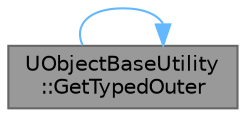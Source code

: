 digraph "UObjectBaseUtility::GetTypedOuter"
{
 // INTERACTIVE_SVG=YES
 // LATEX_PDF_SIZE
  bgcolor="transparent";
  edge [fontname=Helvetica,fontsize=10,labelfontname=Helvetica,labelfontsize=10];
  node [fontname=Helvetica,fontsize=10,shape=box,height=0.2,width=0.4];
  rankdir="LR";
  Node1 [id="Node000001",label="UObjectBaseUtility\l::GetTypedOuter",height=0.2,width=0.4,color="gray40", fillcolor="grey60", style="filled", fontcolor="black",tooltip="Traverses the outer chain searching for the next object of a certain type."];
  Node1 -> Node1 [id="edge1_Node000001_Node000001",color="steelblue1",style="solid",tooltip=" "];
}
